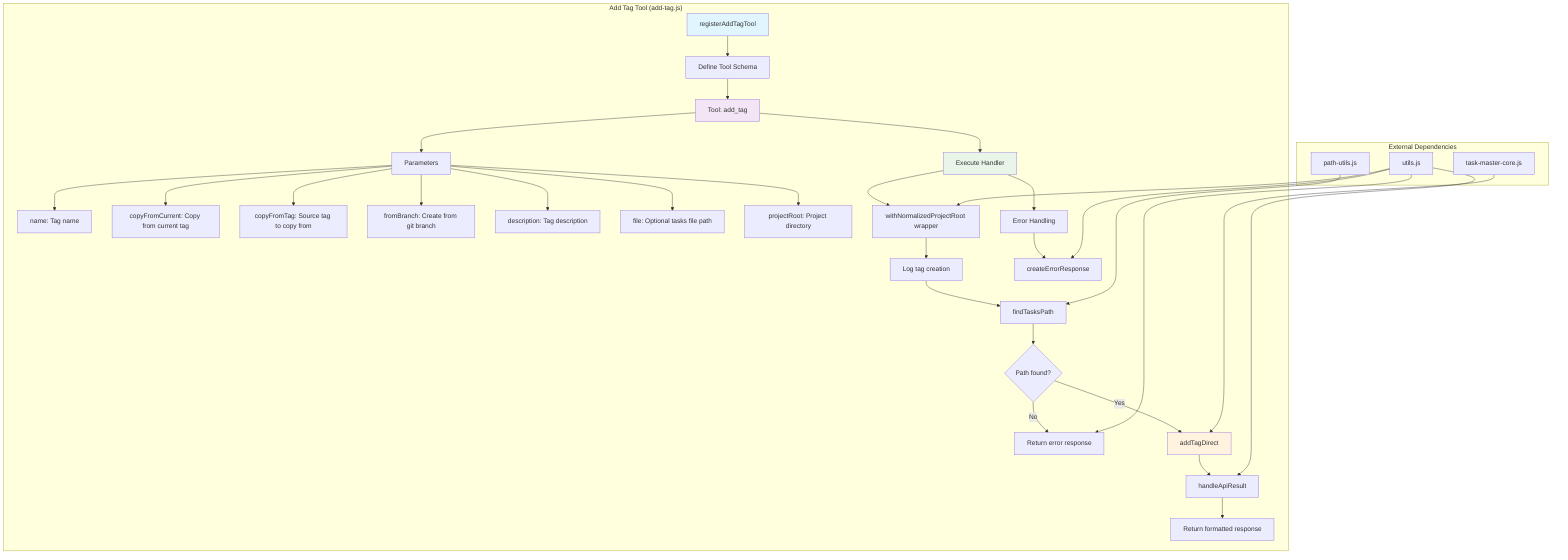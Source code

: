 graph TB
    subgraph "Add Tag Tool (add-tag.js)"
        A[registerAddTagTool] --> B[Define Tool Schema]
        B --> C[Tool: add_tag]
        
        C --> D[Parameters]
        D --> E[name: Tag name]
        D --> F[copyFromCurrent: Copy from current tag]
        D --> G[copyFromTag: Source tag to copy from]
        D --> H[fromBranch: Create from git branch]
        D --> I[description: Tag description]
        D --> J[file: Optional tasks file path]
        D --> K[projectRoot: Project directory]
        
        C --> L[Execute Handler]
        L --> M[withNormalizedProjectRoot wrapper]
        M --> N[Log tag creation]
        N --> O[findTasksPath]
        O --> P{Path found?}
        
        P -->|No| Q[Return error response]
        P -->|Yes| R[addTagDirect]
        
        R --> S[handleApiResult]
        S --> T[Return formatted response]
        
        L --> U[Error Handling]
        U --> V[createErrorResponse]
    end
    
    subgraph "External Dependencies"
        W[utils.js]
        X[task-master-core.js]
        Y[path-utils.js]
    end
    
    W --> M
    W --> Q
    W --> S
    W --> V
    X --> R
    Y --> O
    
    style A fill:#e1f5fe
    style C fill:#f3e5f5
    style L fill:#e8f5e8
    style R fill:#fff3e0